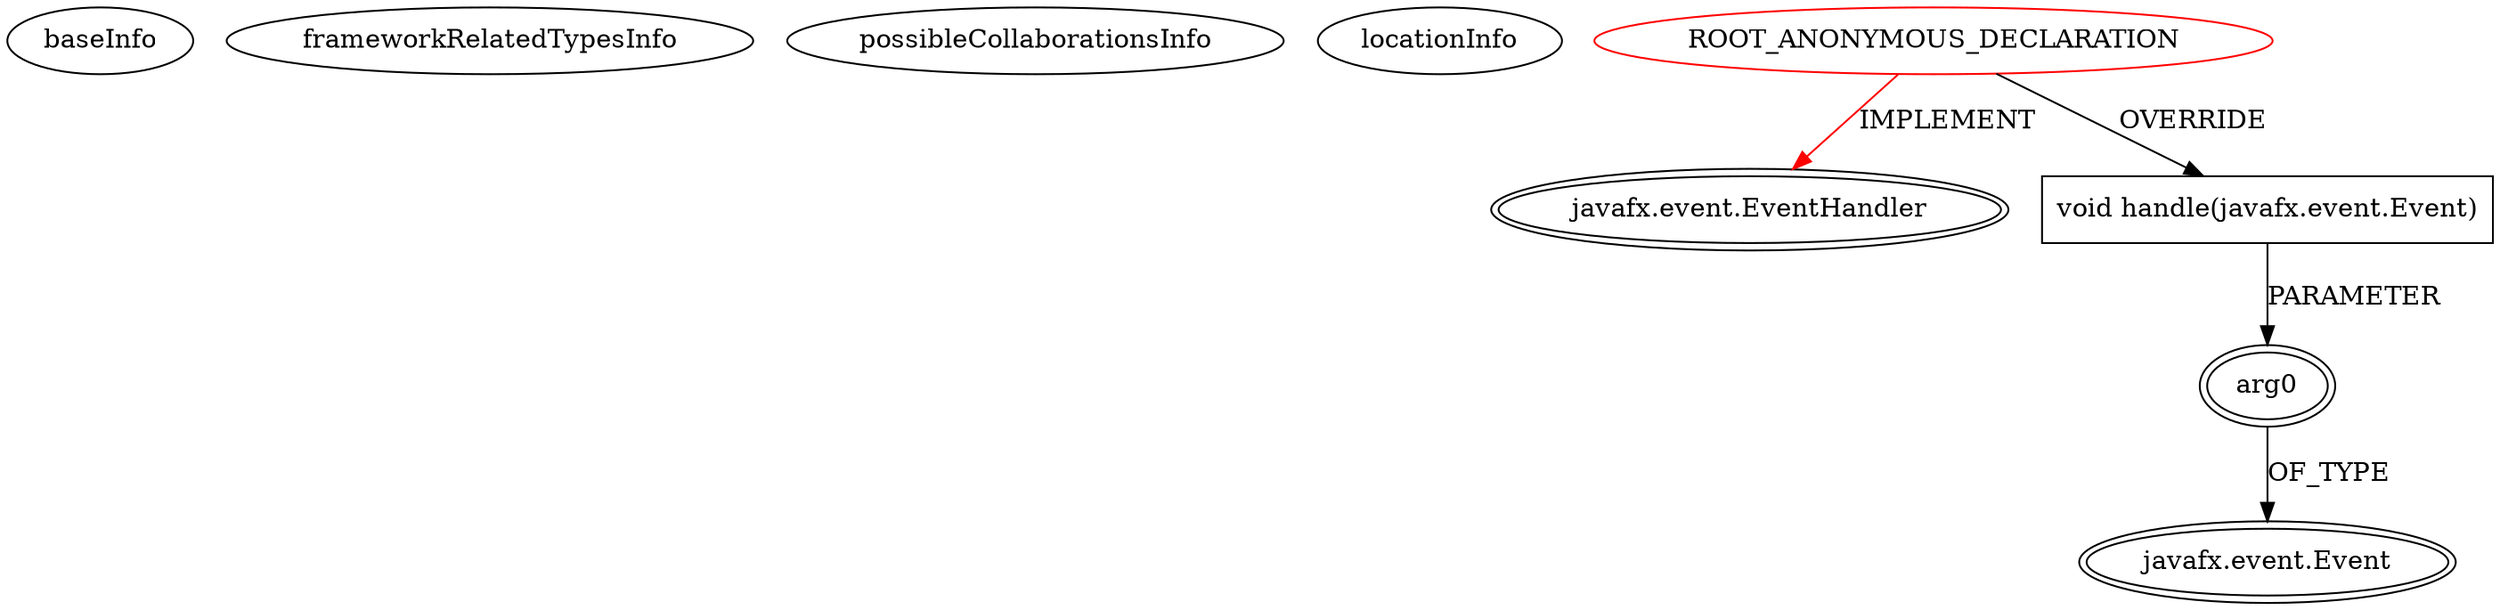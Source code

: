 digraph {
baseInfo[graphId=1544,category="extension_graph",isAnonymous=true,possibleRelation=false]
frameworkRelatedTypesInfo[0="javafx.event.EventHandler"]
possibleCollaborationsInfo[]
locationInfo[projectName="UrsKR-fxcalendar",filePath="/UrsKR-fxcalendar/fxcalendar-master/src/main/java/com/sai/javafx/calendar/BasePane.java",contextSignature="void configureNavigator()",graphId="1544"]
0[label="ROOT_ANONYMOUS_DECLARATION",vertexType="ROOT_ANONYMOUS_DECLARATION",isFrameworkType=false,color=red]
1[label="javafx.event.EventHandler",vertexType="FRAMEWORK_INTERFACE_TYPE",isFrameworkType=true,peripheries=2]
2[label="void handle(javafx.event.Event)",vertexType="OVERRIDING_METHOD_DECLARATION",isFrameworkType=false,shape=box]
3[label="arg0",vertexType="PARAMETER_DECLARATION",isFrameworkType=true,peripheries=2]
4[label="javafx.event.Event",vertexType="FRAMEWORK_CLASS_TYPE",isFrameworkType=true,peripheries=2]
0->1[label="IMPLEMENT",color=red]
0->2[label="OVERRIDE"]
3->4[label="OF_TYPE"]
2->3[label="PARAMETER"]
}
